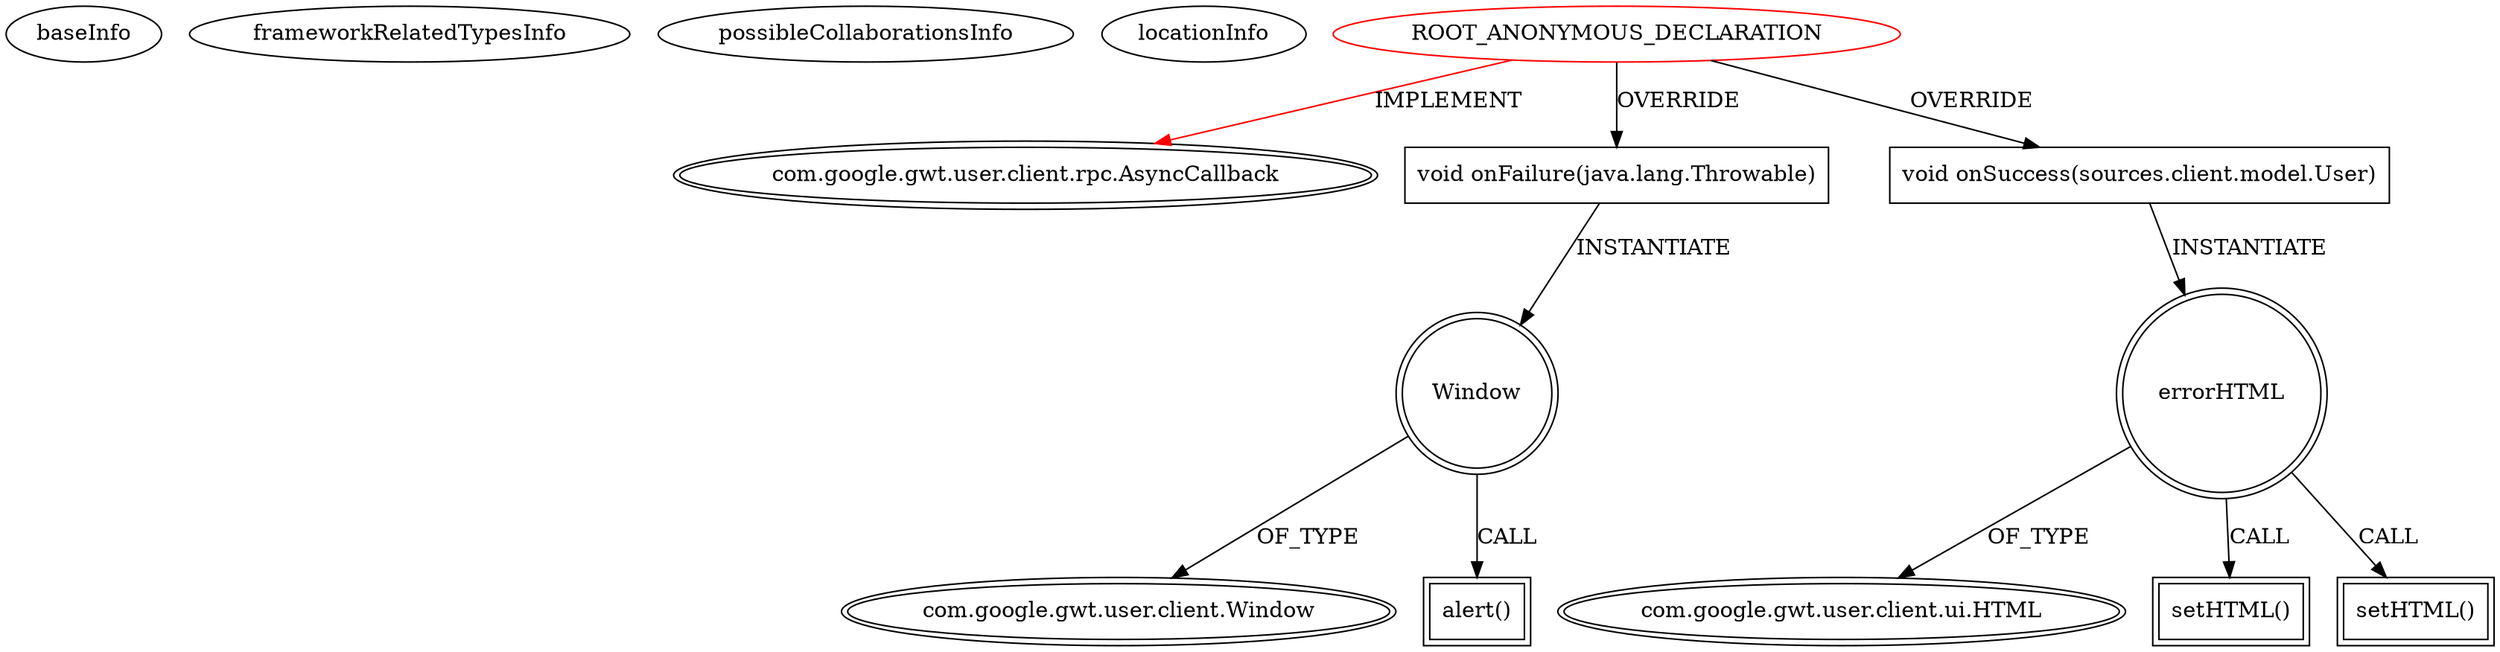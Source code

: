 digraph {
baseInfo[graphId=200,category="extension_graph",isAnonymous=true,possibleRelation=false]
frameworkRelatedTypesInfo[0="com.google.gwt.user.client.rpc.AsyncCallback"]
possibleCollaborationsInfo[]
locationInfo[projectName="MainMain-ChatCafeine",filePath="/MainMain-ChatCafeine/ChatCafeine-master/ChatCafeine/src/sources/client/vue/accueil/AccueilPanel.java",contextSignature="void onClick(com.google.gwt.event.dom.client.ClickEvent)",graphId="200"]
0[label="ROOT_ANONYMOUS_DECLARATION",vertexType="ROOT_ANONYMOUS_DECLARATION",isFrameworkType=false,color=red]
1[label="com.google.gwt.user.client.rpc.AsyncCallback",vertexType="FRAMEWORK_INTERFACE_TYPE",isFrameworkType=true,peripheries=2]
2[label="void onFailure(java.lang.Throwable)",vertexType="OVERRIDING_METHOD_DECLARATION",isFrameworkType=false,shape=box]
3[label="Window",vertexType="VARIABLE_EXPRESION",isFrameworkType=true,peripheries=2,shape=circle]
5[label="com.google.gwt.user.client.Window",vertexType="FRAMEWORK_CLASS_TYPE",isFrameworkType=true,peripheries=2]
4[label="alert()",vertexType="INSIDE_CALL",isFrameworkType=true,peripheries=2,shape=box]
6[label="void onSuccess(sources.client.model.User)",vertexType="OVERRIDING_METHOD_DECLARATION",isFrameworkType=false,shape=box]
7[label="errorHTML",vertexType="VARIABLE_EXPRESION",isFrameworkType=true,peripheries=2,shape=circle]
9[label="com.google.gwt.user.client.ui.HTML",vertexType="FRAMEWORK_CLASS_TYPE",isFrameworkType=true,peripheries=2]
8[label="setHTML()",vertexType="INSIDE_CALL",isFrameworkType=true,peripheries=2,shape=box]
11[label="setHTML()",vertexType="INSIDE_CALL",isFrameworkType=true,peripheries=2,shape=box]
0->1[label="IMPLEMENT",color=red]
0->2[label="OVERRIDE"]
2->3[label="INSTANTIATE"]
3->5[label="OF_TYPE"]
3->4[label="CALL"]
0->6[label="OVERRIDE"]
6->7[label="INSTANTIATE"]
7->9[label="OF_TYPE"]
7->8[label="CALL"]
7->11[label="CALL"]
}
